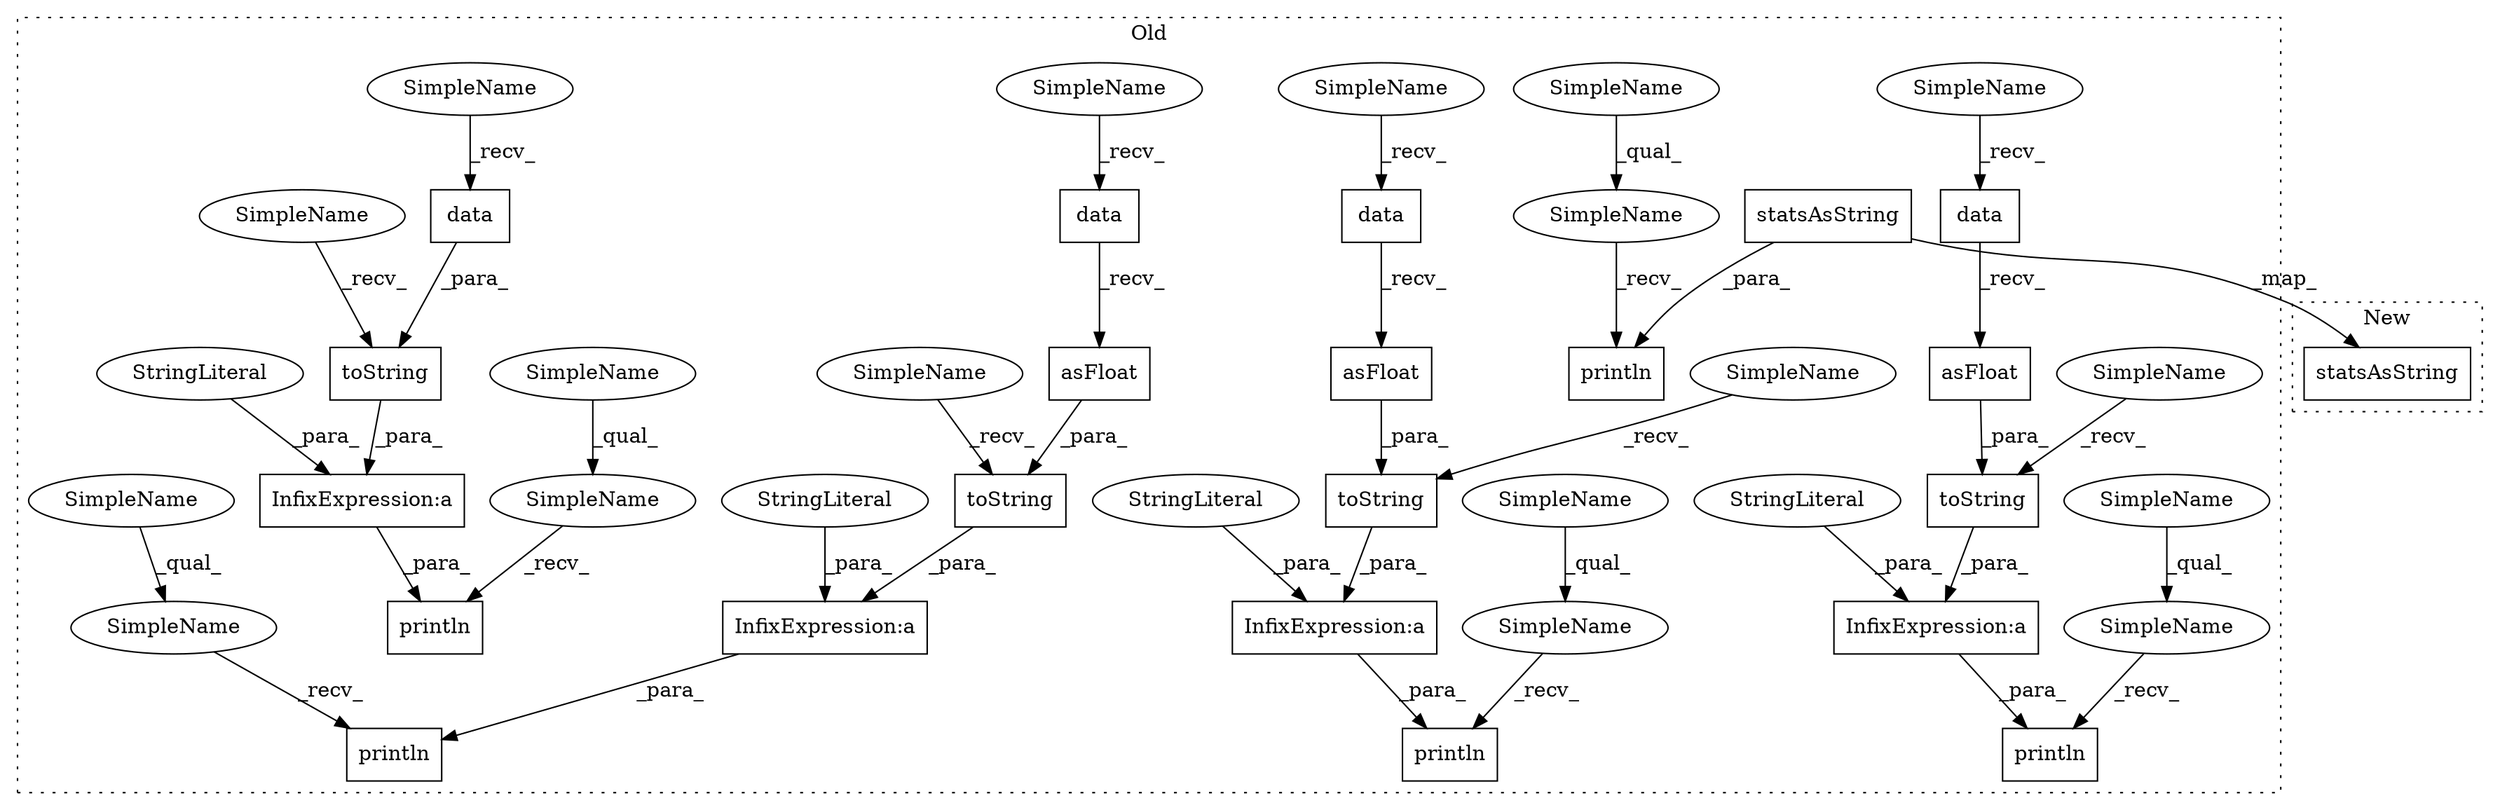 digraph G {
subgraph cluster0 {
1 [label="statsAsString" a="32" s="26893" l="15" shape="box"];
3 [label="println" a="32" s="26852,26908" l="8,1" shape="box"];
4 [label="SimpleName" a="42" s="26841" l="10" shape="ellipse"];
5 [label="SimpleName" a="42" s="27246" l="10" shape="ellipse"];
6 [label="println" a="32" s="27257,27340" l="8,1" shape="box"];
7 [label="InfixExpression:a" a="27" s="27292" l="3" shape="box"];
8 [label="StringLiteral" a="45" s="27265" l="27" shape="ellipse"];
9 [label="SimpleName" a="42" s="27011" l="10" shape="ellipse"];
10 [label="println" a="32" s="27022,27107" l="8,1" shape="box"];
11 [label="SimpleName" a="42" s="27126" l="10" shape="ellipse"];
12 [label="println" a="32" s="27137,27227" l="8,1" shape="box"];
13 [label="InfixExpression:a" a="27" s="27057" l="3" shape="box"];
14 [label="StringLiteral" a="45" s="27030" l="27" shape="ellipse"];
15 [label="SimpleName" a="42" s="27359" l="10" shape="ellipse"];
16 [label="println" a="32" s="27370,27458" l="8,1" shape="box"];
17 [label="InfixExpression:a" a="27" s="27405" l="3" shape="box"];
18 [label="toString" a="32" s="27415,27457" l="9,1" shape="box"];
19 [label="InfixExpression:a" a="27" s="27172" l="3" shape="box"];
20 [label="toString" a="32" s="27182,27226" l="9,1" shape="box"];
21 [label="data" a="32" s="27090" l="6" shape="box"];
22 [label="data" a="32" s="27323" l="6" shape="box"];
23 [label="toString" a="32" s="27302,27339" l="9,1" shape="box"];
24 [label="toString" a="32" s="27067,27106" l="9,1" shape="box"];
25 [label="asFloat" a="32" s="27330" l="9" shape="box"];
26 [label="StringLiteral" a="45" s="27145" l="27" shape="ellipse"];
27 [label="asFloat" a="32" s="27097" l="9" shape="box"];
28 [label="StringLiteral" a="45" s="27378" l="27" shape="ellipse"];
29 [label="data" a="32" s="27441" l="6" shape="box"];
30 [label="data" a="32" s="27210" l="6" shape="box"];
31 [label="asFloat" a="32" s="27217" l="9" shape="box"];
32 [label="SimpleName" a="42" s="27175" l="6" shape="ellipse"];
33 [label="SimpleName" a="42" s="27408" l="6" shape="ellipse"];
34 [label="SimpleName" a="42" s="27060" l="6" shape="ellipse"];
35 [label="SimpleName" a="42" s="27295" l="6" shape="ellipse"];
36 [label="SimpleName" a="42" s="26841" l="6" shape="ellipse"];
37 [label="SimpleName" a="42" s="27359" l="6" shape="ellipse"];
38 [label="SimpleName" a="42" s="27246" l="6" shape="ellipse"];
39 [label="SimpleName" a="42" s="27126" l="6" shape="ellipse"];
40 [label="SimpleName" a="42" s="27011" l="6" shape="ellipse"];
41 [label="SimpleName" a="42" s="27191" l="18" shape="ellipse"];
42 [label="SimpleName" a="42" s="27076" l="13" shape="ellipse"];
43 [label="SimpleName" a="42" s="27311" l="11" shape="ellipse"];
44 [label="SimpleName" a="42" s="27424" l="16" shape="ellipse"];
label = "Old";
style="dotted";
}
subgraph cluster1 {
2 [label="statsAsString" a="32" s="27196" l="15" shape="box"];
label = "New";
style="dotted";
}
1 -> 3 [label="_para_"];
1 -> 2 [label="_map_"];
4 -> 3 [label="_recv_"];
5 -> 6 [label="_recv_"];
7 -> 6 [label="_para_"];
8 -> 7 [label="_para_"];
9 -> 10 [label="_recv_"];
11 -> 12 [label="_recv_"];
13 -> 10 [label="_para_"];
14 -> 13 [label="_para_"];
15 -> 16 [label="_recv_"];
17 -> 16 [label="_para_"];
18 -> 17 [label="_para_"];
19 -> 12 [label="_para_"];
20 -> 19 [label="_para_"];
21 -> 27 [label="_recv_"];
22 -> 25 [label="_recv_"];
23 -> 7 [label="_para_"];
24 -> 13 [label="_para_"];
25 -> 23 [label="_para_"];
26 -> 19 [label="_para_"];
27 -> 24 [label="_para_"];
28 -> 17 [label="_para_"];
29 -> 18 [label="_para_"];
30 -> 31 [label="_recv_"];
31 -> 20 [label="_para_"];
32 -> 20 [label="_recv_"];
33 -> 18 [label="_recv_"];
34 -> 24 [label="_recv_"];
35 -> 23 [label="_recv_"];
36 -> 4 [label="_qual_"];
37 -> 15 [label="_qual_"];
38 -> 5 [label="_qual_"];
39 -> 11 [label="_qual_"];
40 -> 9 [label="_qual_"];
41 -> 30 [label="_recv_"];
42 -> 21 [label="_recv_"];
43 -> 22 [label="_recv_"];
44 -> 29 [label="_recv_"];
}
